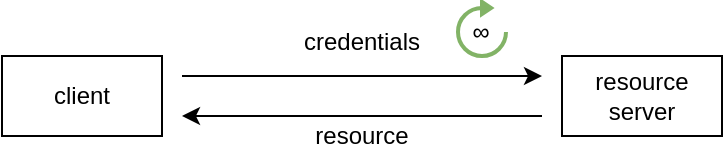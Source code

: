 <mxfile version="13.11.0" type="device"><diagram id="ce6pK1VotUzwxfj_SGQk" name="Page-1"><mxGraphModel dx="474" dy="354" grid="1" gridSize="10" guides="1" tooltips="1" connect="1" arrows="1" fold="1" page="1" pageScale="1" pageWidth="850" pageHeight="1100" math="0" shadow="0"><root><mxCell id="0"/><mxCell id="1" parent="0"/><mxCell id="YSJST1RVIAv1IML9JCw_-1" value="client" style="rounded=0;whiteSpace=wrap;html=1;" vertex="1" parent="1"><mxGeometry x="40" y="280" width="80" height="40" as="geometry"/></mxCell><mxCell id="YSJST1RVIAv1IML9JCw_-2" value="resource server" style="rounded=0;whiteSpace=wrap;html=1;" vertex="1" parent="1"><mxGeometry x="320" y="280" width="80" height="40" as="geometry"/></mxCell><mxCell id="YSJST1RVIAv1IML9JCw_-6" value="credentials" style="text;html=1;strokeColor=none;fillColor=none;align=center;verticalAlign=middle;whiteSpace=wrap;rounded=0;" vertex="1" parent="1"><mxGeometry x="190" y="263" width="60" height="20" as="geometry"/></mxCell><mxCell id="YSJST1RVIAv1IML9JCw_-9" value="resource" style="text;html=1;strokeColor=none;fillColor=none;align=center;verticalAlign=middle;whiteSpace=wrap;rounded=0;" vertex="1" parent="1"><mxGeometry x="190" y="310" width="60" height="20" as="geometry"/></mxCell><mxCell id="YSJST1RVIAv1IML9JCw_-12" value="" style="endArrow=classic;html=1;" edge="1" parent="1"><mxGeometry width="50" height="50" relative="1" as="geometry"><mxPoint x="130" y="290" as="sourcePoint"/><mxPoint x="310" y="290" as="targetPoint"/></mxGeometry></mxCell><mxCell id="YSJST1RVIAv1IML9JCw_-13" value="" style="endArrow=classic;html=1;" edge="1" parent="1"><mxGeometry width="50" height="50" relative="1" as="geometry"><mxPoint x="310" y="310" as="sourcePoint"/><mxPoint x="130" y="310" as="targetPoint"/></mxGeometry></mxCell><mxCell id="YSJST1RVIAv1IML9JCw_-19" value="" style="html=1;verticalLabelPosition=bottom;align=center;labelBackgroundColor=#ffffff;verticalAlign=top;strokeWidth=2;shadow=0;dashed=0;shape=mxgraph.ios7.icons.reload;strokeColor=#82b366;fillColor=#82B366;" vertex="1" parent="1"><mxGeometry x="268" y="253" width="24" height="27" as="geometry"/></mxCell><mxCell id="YSJST1RVIAv1IML9JCw_-23" value="∞" style="text;html=1;strokeColor=none;fillColor=none;align=center;verticalAlign=middle;whiteSpace=wrap;rounded=0;" vertex="1" parent="1"><mxGeometry x="271" y="263" width="17" height="10" as="geometry"/></mxCell></root></mxGraphModel></diagram></mxfile>